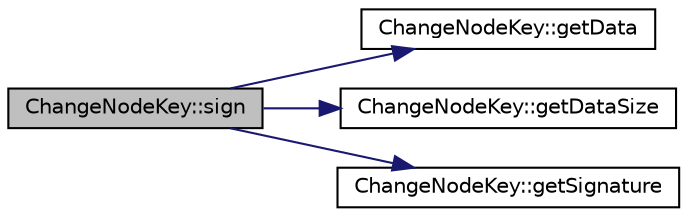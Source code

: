 digraph "ChangeNodeKey::sign"
{
  edge [fontname="Helvetica",fontsize="10",labelfontname="Helvetica",labelfontsize="10"];
  node [fontname="Helvetica",fontsize="10",shape=record];
  rankdir="LR";
  Node12 [label="ChangeNodeKey::sign",height=0.2,width=0.4,color="black", fillcolor="grey75", style="filled", fontcolor="black"];
  Node12 -> Node13 [color="midnightblue",fontsize="10",style="solid",fontname="Helvetica"];
  Node13 [label="ChangeNodeKey::getData",height=0.2,width=0.4,color="black", fillcolor="white", style="filled",URL="$class_change_node_key.html#ab7b207393bdeef492532dc97b85b76d1",tooltip="Get pointer to command data structure. "];
  Node12 -> Node14 [color="midnightblue",fontsize="10",style="solid",fontname="Helvetica"];
  Node14 [label="ChangeNodeKey::getDataSize",height=0.2,width=0.4,color="black", fillcolor="white", style="filled",URL="$class_change_node_key.html#a6e585bbcd993ac03e1fa244528c90896",tooltip="Get data struct size. Without signature. "];
  Node12 -> Node15 [color="midnightblue",fontsize="10",style="solid",fontname="Helvetica"];
  Node15 [label="ChangeNodeKey::getSignature",height=0.2,width=0.4,color="black", fillcolor="white", style="filled",URL="$class_change_node_key.html#a30dfb18a5c841b2fd0e9587305480193",tooltip="Get pointer to signature data. "];
}
